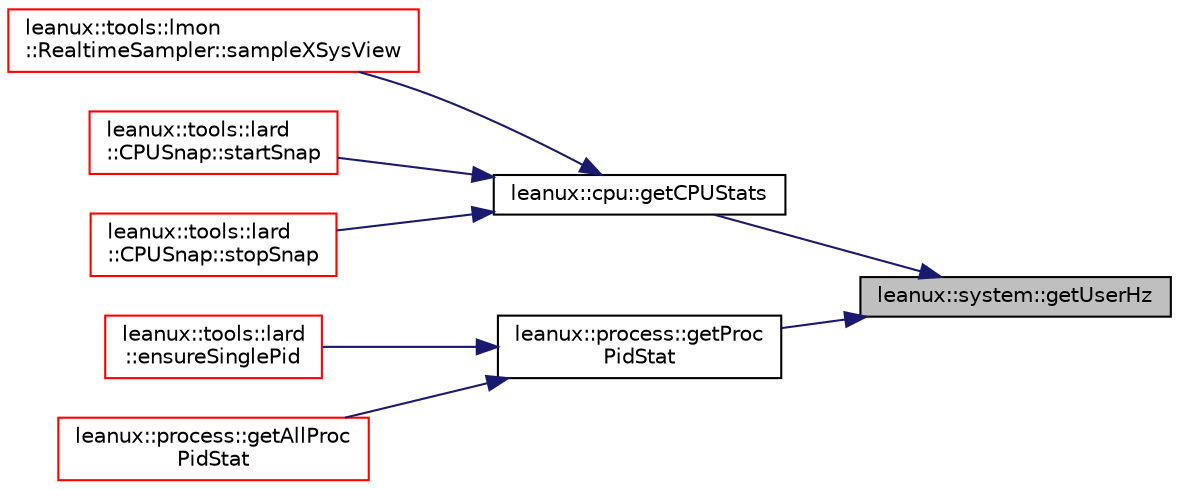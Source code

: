 digraph "leanux::system::getUserHz"
{
 // LATEX_PDF_SIZE
  bgcolor="transparent";
  edge [fontname="Helvetica",fontsize="10",labelfontname="Helvetica",labelfontsize="10"];
  node [fontname="Helvetica",fontsize="10",shape=record];
  rankdir="RL";
  Node1 [label="leanux::system::getUserHz",height=0.2,width=0.4,color="black", fillcolor="grey75", style="filled", fontcolor="black",tooltip="Get the number of clock ticks per second."];
  Node1 -> Node2 [dir="back",color="midnightblue",fontsize="10",style="solid",fontname="Helvetica"];
  Node2 [label="leanux::cpu::getCPUStats",height=0.2,width=0.4,color="black",URL="$namespaceleanux_1_1cpu.html#a59cf2af9830e859ca848f87c9d605d6f",tooltip="Get CPU usage statistics from /proc/stat."];
  Node2 -> Node3 [dir="back",color="midnightblue",fontsize="10",style="solid",fontname="Helvetica"];
  Node3 [label="leanux::tools::lmon\l::RealtimeSampler::sampleXSysView",height=0.2,width=0.4,color="red",URL="$classleanux_1_1tools_1_1lmon_1_1RealtimeSampler.html#a8de42eb5d528bfa157565a81a16ae5bd",tooltip=" "];
  Node2 -> Node9 [dir="back",color="midnightblue",fontsize="10",style="solid",fontname="Helvetica"];
  Node9 [label="leanux::tools::lard\l::CPUSnap::startSnap",height=0.2,width=0.4,color="red",URL="$classleanux_1_1tools_1_1lard_1_1CPUSnap.html#a18e1fbcdf89ec7537bc853b314657890",tooltip=" "];
  Node2 -> Node13 [dir="back",color="midnightblue",fontsize="10",style="solid",fontname="Helvetica"];
  Node13 [label="leanux::tools::lard\l::CPUSnap::stopSnap",height=0.2,width=0.4,color="red",URL="$classleanux_1_1tools_1_1lard_1_1CPUSnap.html#af9c73b36a541b0eae3b06e491b9cdff0",tooltip=" "];
  Node1 -> Node14 [dir="back",color="midnightblue",fontsize="10",style="solid",fontname="Helvetica"];
  Node14 [label="leanux::process::getProc\lPidStat",height=0.2,width=0.4,color="black",URL="$namespaceleanux_1_1process.html#a6533e64a7e3e102f65df053802c83919",tooltip="Get the ProcPidStat for the pid."];
  Node14 -> Node15 [dir="back",color="midnightblue",fontsize="10",style="solid",fontname="Helvetica"];
  Node15 [label="leanux::tools::lard\l::ensureSinglePid",height=0.2,width=0.4,color="red",URL="$namespaceleanux_1_1tools_1_1lard.html#aee987aaaf44a4832b535ecf78065d963",tooltip=" "];
  Node14 -> Node16 [dir="back",color="midnightblue",fontsize="10",style="solid",fontname="Helvetica"];
  Node16 [label="leanux::process::getAllProc\lPidStat",height=0.2,width=0.4,color="red",URL="$namespaceleanux_1_1process.html#a385cafe09f0dc82ce8a830124665d69d",tooltip="Get a snapshot of all pids (seen as /proc/PID) into a std::map keyed by pid_t."];
}
